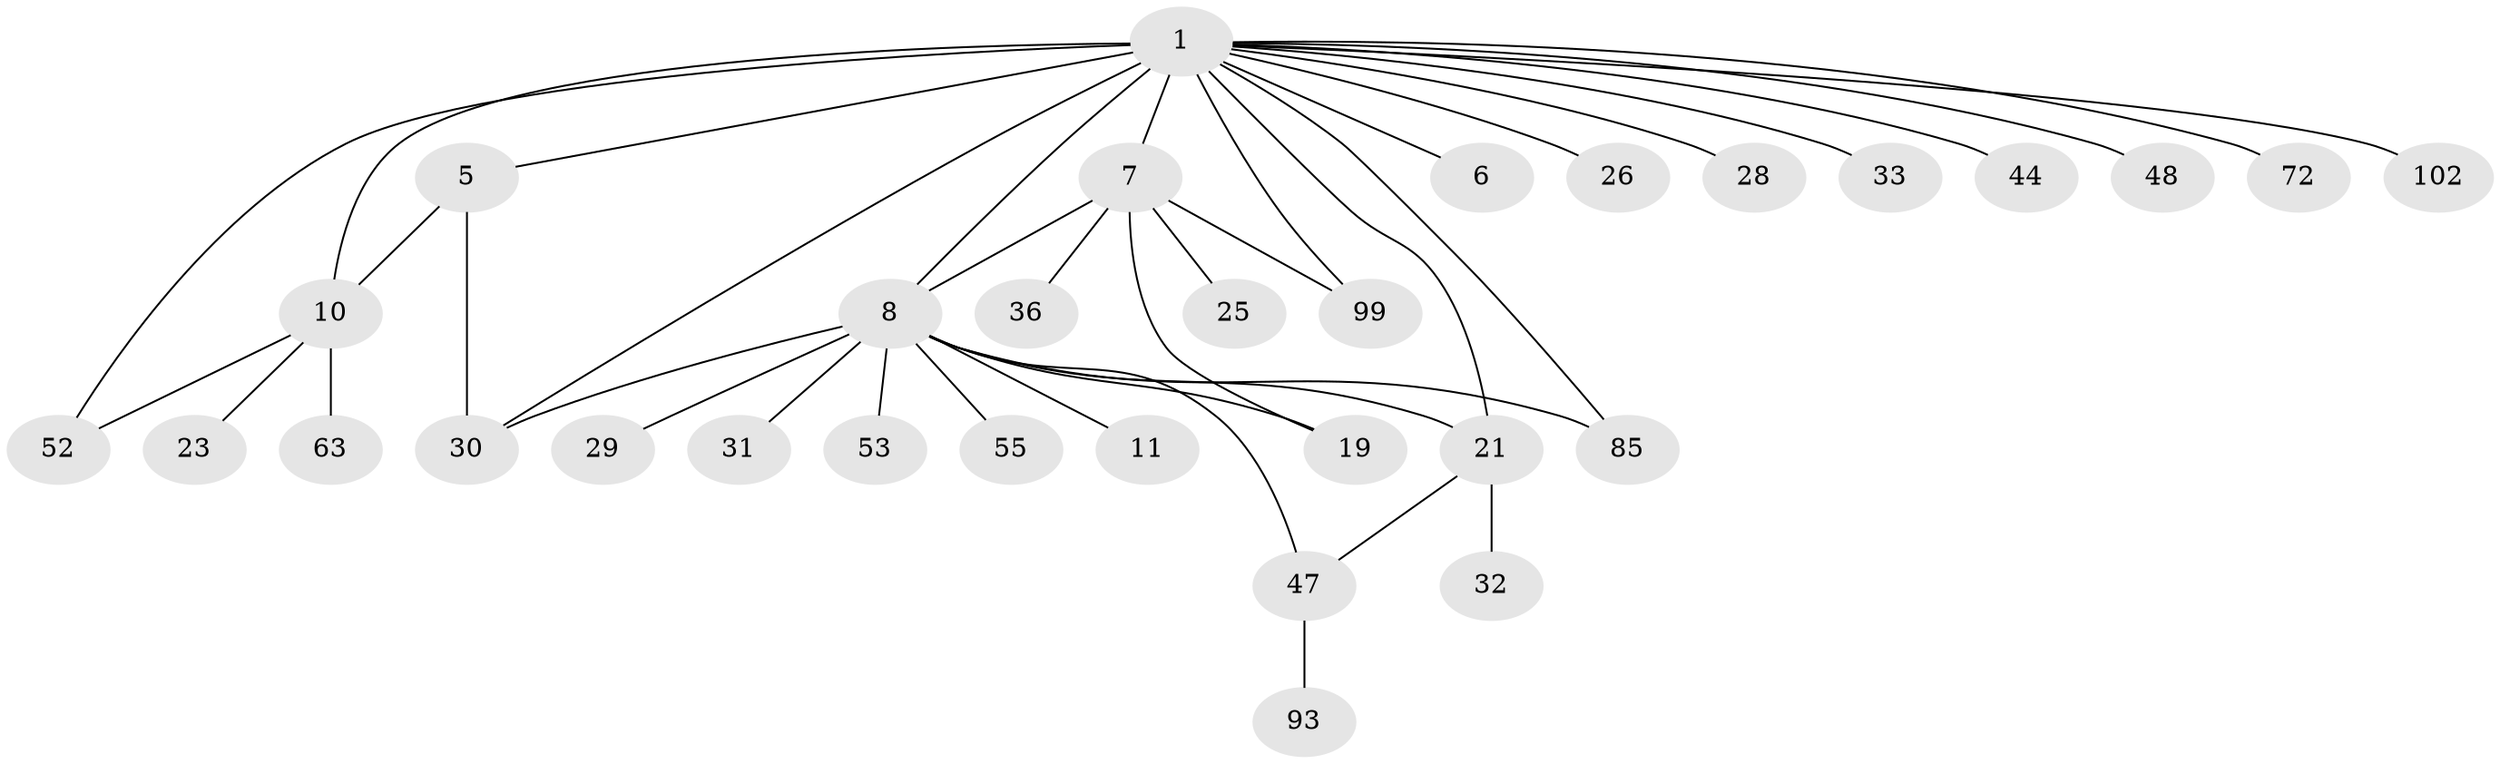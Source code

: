 // original degree distribution, {5: 0.038461538461538464, 10: 0.009615384615384616, 15: 0.009615384615384616, 7: 0.04807692307692308, 4: 0.057692307692307696, 1: 0.5192307692307693, 11: 0.009615384615384616, 3: 0.0673076923076923, 2: 0.23076923076923078, 12: 0.009615384615384616}
// Generated by graph-tools (version 1.1) at 2025/18/03/04/25 18:18:19]
// undirected, 31 vertices, 40 edges
graph export_dot {
graph [start="1"]
  node [color=gray90,style=filled];
  1 [super="+2"];
  5 [super="+46+22"];
  6;
  7;
  8 [super="+13+18+88+81+40+12+42"];
  10 [super="+24+82"];
  11 [super="+103"];
  19;
  21 [super="+62+59+83+27"];
  23;
  25;
  26 [super="+60+45+95"];
  28 [super="+34"];
  29 [super="+39+61"];
  30 [super="+35+79+84"];
  31 [super="+43+66+101+65"];
  32;
  33;
  36;
  44;
  47 [super="+56"];
  48;
  52 [super="+58+96"];
  53;
  55;
  63;
  72 [super="+89"];
  85 [super="+92"];
  93;
  99 [super="+104"];
  102;
  1 -- 7 [weight=2];
  1 -- 28;
  1 -- 48;
  1 -- 5;
  1 -- 6;
  1 -- 72;
  1 -- 8 [weight=5];
  1 -- 10;
  1 -- 85;
  1 -- 21;
  1 -- 26;
  1 -- 30;
  1 -- 33;
  1 -- 99;
  1 -- 102;
  1 -- 44;
  1 -- 52;
  5 -- 10;
  5 -- 30;
  7 -- 19;
  7 -- 25;
  7 -- 36;
  7 -- 99;
  7 -- 8;
  8 -- 11;
  8 -- 29;
  8 -- 21;
  8 -- 31;
  8 -- 47;
  8 -- 19;
  8 -- 53;
  8 -- 30 [weight=2];
  8 -- 55;
  8 -- 85;
  10 -- 23;
  10 -- 52;
  10 -- 63;
  21 -- 47;
  21 -- 32 [weight=2];
  47 -- 93;
}
